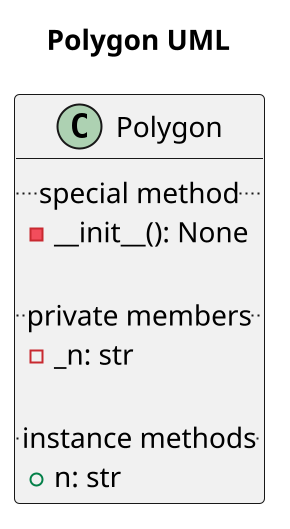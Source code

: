 @startuml
scale 2
title Polygon UML

class Polygon
{
    .. special method ..
    - __init__(): None

    .. private members ..
    - _n: str

    .. instance methods ..
    + n: str
}
@enduml
